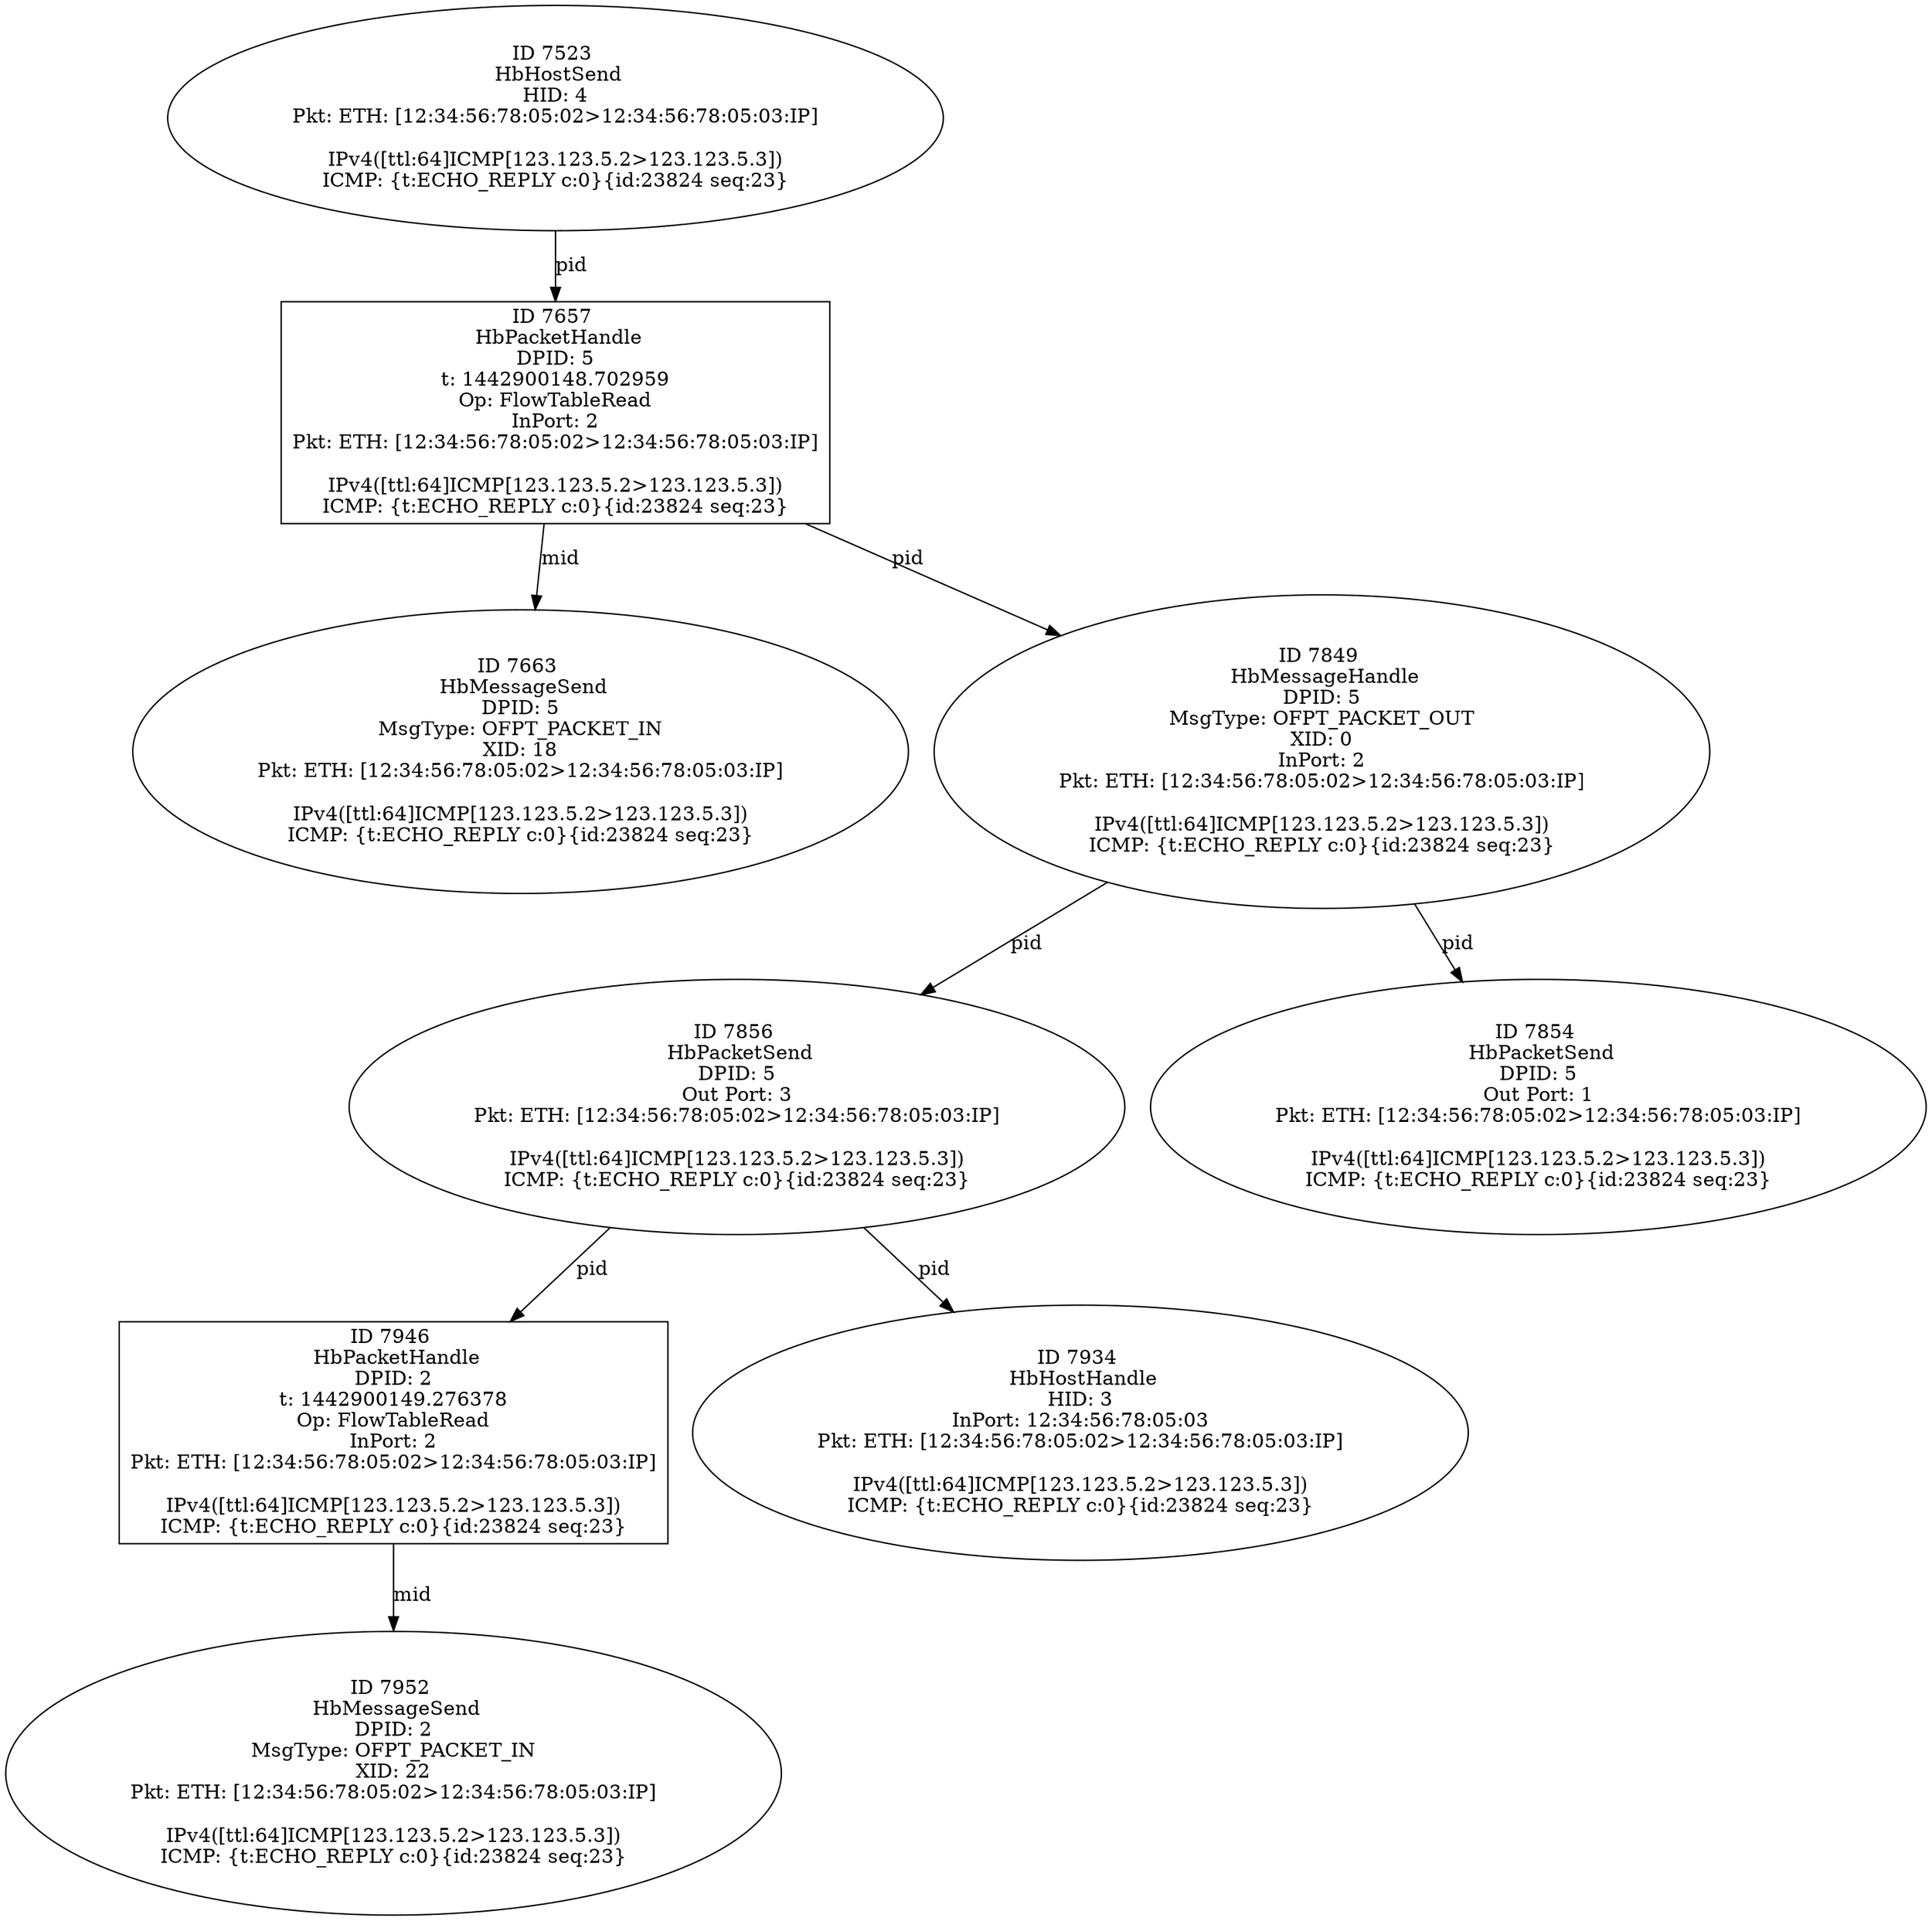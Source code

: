 strict digraph G {
7856 [shape=oval, event=<hb_events.HbPacketSend object at 0x1099e5c10>, label="ID 7856 
 HbPacketSend
DPID: 5
Out Port: 3
Pkt: ETH: [12:34:56:78:05:02>12:34:56:78:05:03:IP]

IPv4([ttl:64]ICMP[123.123.5.2>123.123.5.3])
ICMP: {t:ECHO_REPLY c:0}{id:23824 seq:23}"];
7523 [shape=oval, event=<hb_events.HbHostSend object at 0x10992aa10>, label="ID 7523 
 HbHostSend
HID: 4
Pkt: ETH: [12:34:56:78:05:02>12:34:56:78:05:03:IP]

IPv4([ttl:64]ICMP[123.123.5.2>123.123.5.3])
ICMP: {t:ECHO_REPLY c:0}{id:23824 seq:23}"];
7657 [shape=box, event=<hb_events.HbPacketHandle object at 0x109962a90>, label="ID 7657 
 HbPacketHandle
DPID: 5
t: 1442900148.702959
Op: FlowTableRead
InPort: 2
Pkt: ETH: [12:34:56:78:05:02>12:34:56:78:05:03:IP]

IPv4([ttl:64]ICMP[123.123.5.2>123.123.5.3])
ICMP: {t:ECHO_REPLY c:0}{id:23824 seq:23}"];
7946 [shape=box, event=<hb_events.HbPacketHandle object at 0x1099f7e10>, label="ID 7946 
 HbPacketHandle
DPID: 2
t: 1442900149.276378
Op: FlowTableRead
InPort: 2
Pkt: ETH: [12:34:56:78:05:02>12:34:56:78:05:03:IP]

IPv4([ttl:64]ICMP[123.123.5.2>123.123.5.3])
ICMP: {t:ECHO_REPLY c:0}{id:23824 seq:23}"];
7854 [shape=oval, event=<hb_events.HbPacketSend object at 0x1099e59d0>, label="ID 7854 
 HbPacketSend
DPID: 5
Out Port: 1
Pkt: ETH: [12:34:56:78:05:02>12:34:56:78:05:03:IP]

IPv4([ttl:64]ICMP[123.123.5.2>123.123.5.3])
ICMP: {t:ECHO_REPLY c:0}{id:23824 seq:23}"];
7663 [shape=oval, event=<hb_events.HbMessageSend object at 0x10996a210>, label="ID 7663 
 HbMessageSend
DPID: 5
MsgType: OFPT_PACKET_IN
XID: 18
Pkt: ETH: [12:34:56:78:05:02>12:34:56:78:05:03:IP]

IPv4([ttl:64]ICMP[123.123.5.2>123.123.5.3])
ICMP: {t:ECHO_REPLY c:0}{id:23824 seq:23}"];
7952 [shape=oval, event=<hb_events.HbMessageSend object at 0x1099fd910>, label="ID 7952 
 HbMessageSend
DPID: 2
MsgType: OFPT_PACKET_IN
XID: 22
Pkt: ETH: [12:34:56:78:05:02>12:34:56:78:05:03:IP]

IPv4([ttl:64]ICMP[123.123.5.2>123.123.5.3])
ICMP: {t:ECHO_REPLY c:0}{id:23824 seq:23}"];
7849 [shape=oval, event=<hb_events.HbMessageHandle object at 0x1099e54d0>, label="ID 7849 
 HbMessageHandle
DPID: 5
MsgType: OFPT_PACKET_OUT
XID: 0
InPort: 2
Pkt: ETH: [12:34:56:78:05:02>12:34:56:78:05:03:IP]

IPv4([ttl:64]ICMP[123.123.5.2>123.123.5.3])
ICMP: {t:ECHO_REPLY c:0}{id:23824 seq:23}"];
7934 [shape=oval, event=<hb_events.HbHostHandle object at 0x1099f7290>, label="ID 7934 
 HbHostHandle
HID: 3
InPort: 12:34:56:78:05:03
Pkt: ETH: [12:34:56:78:05:02>12:34:56:78:05:03:IP]

IPv4([ttl:64]ICMP[123.123.5.2>123.123.5.3])
ICMP: {t:ECHO_REPLY c:0}{id:23824 seq:23}"];
7523 -> 7657  [rel=pid, label=pid];
7657 -> 7849  [rel=pid, label=pid];
7657 -> 7663  [rel=mid, label=mid];
7946 -> 7952  [rel=mid, label=mid];
7856 -> 7946  [rel=pid, label=pid];
7856 -> 7934  [rel=pid, label=pid];
7849 -> 7856  [rel=pid, label=pid];
7849 -> 7854  [rel=pid, label=pid];
}
